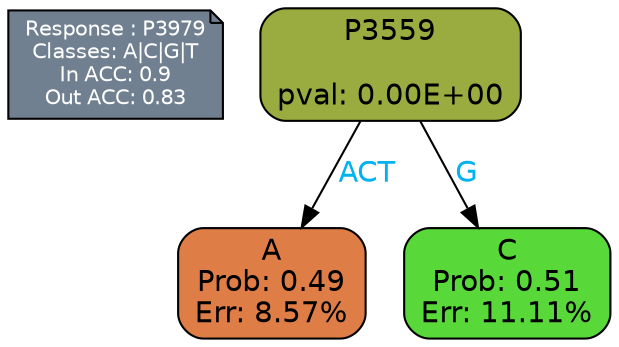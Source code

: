digraph Tree {
node [shape=box, style="filled, rounded", color="black", fontname=helvetica] ;
graph [ranksep=equally, splines=polylines, bgcolor=transparent, dpi=600] ;
edge [fontname=helvetica] ;
LEGEND [label="Response : P3979
Classes: A|C|G|T
In ACC: 0.9
Out ACC: 0.83
",shape=note,align=left,style=filled,fillcolor="slategray",fontcolor="white",fontsize=10];1 [label="P3559

pval: 0.00E+00", fillcolor="#9aac40"] ;
2 [label="A
Prob: 0.49
Err: 8.57%", fillcolor="#df7d47"] ;
3 [label="C
Prob: 0.51
Err: 11.11%", fillcolor="#58d939"] ;
1 -> 2 [label="ACT",fontcolor=deepskyblue2] ;
1 -> 3 [label="G",fontcolor=deepskyblue2] ;
{rank = same; 2;3;}{rank = same; LEGEND;1;}}